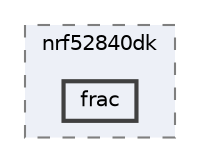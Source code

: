 digraph "/home/mj/Desktop/IoT-Chat-Digitalization/TextYourIoTDevice/bin/nrf52840dk/frac"
{
 // LATEX_PDF_SIZE
  bgcolor="transparent";
  edge [fontname=Helvetica,fontsize=10,labelfontname=Helvetica,labelfontsize=10];
  node [fontname=Helvetica,fontsize=10,shape=box,height=0.2,width=0.4];
  compound=true
  subgraph clusterdir_0c725116918d2e080617d882693859a8 {
    graph [ bgcolor="#edf0f7", pencolor="grey50", label="nrf52840dk", fontname=Helvetica,fontsize=10 style="filled,dashed", URL="dir_0c725116918d2e080617d882693859a8.html",tooltip=""]
  dir_4997ecd09a636aba3e29b32940e9dc82 [label="frac", fillcolor="#edf0f7", color="grey25", style="filled,bold", URL="dir_4997ecd09a636aba3e29b32940e9dc82.html",tooltip=""];
  }
}
